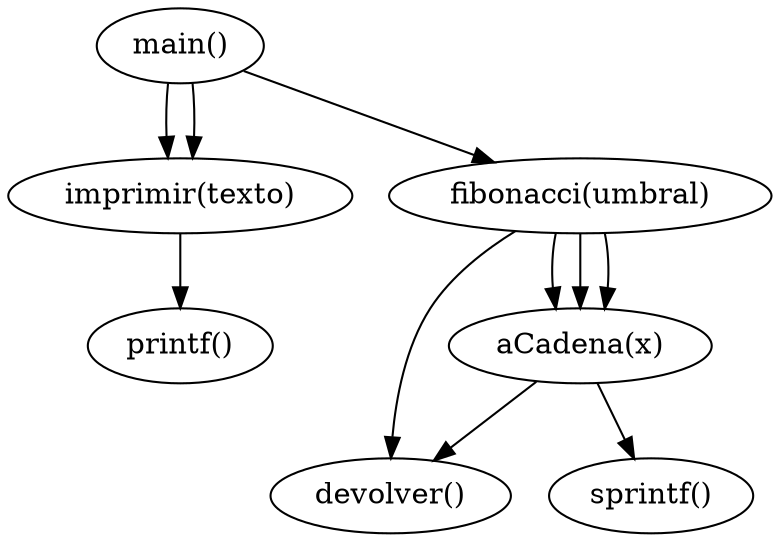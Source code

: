 digraph Llamadas
{
0 [label="main()"];
1 [label="imprimir(texto)"];
2 [label="fibonacci(umbral)"];
3 [label="aCadena(x)"];
4 [label="printf()"];
5 [label="devolver()"];
6 [label="sprintf()"];
0->2;
0->1;
0->1;
1->4;
2->3;
2->3;
2->3;
2->5;
3->5;
3->6;
}